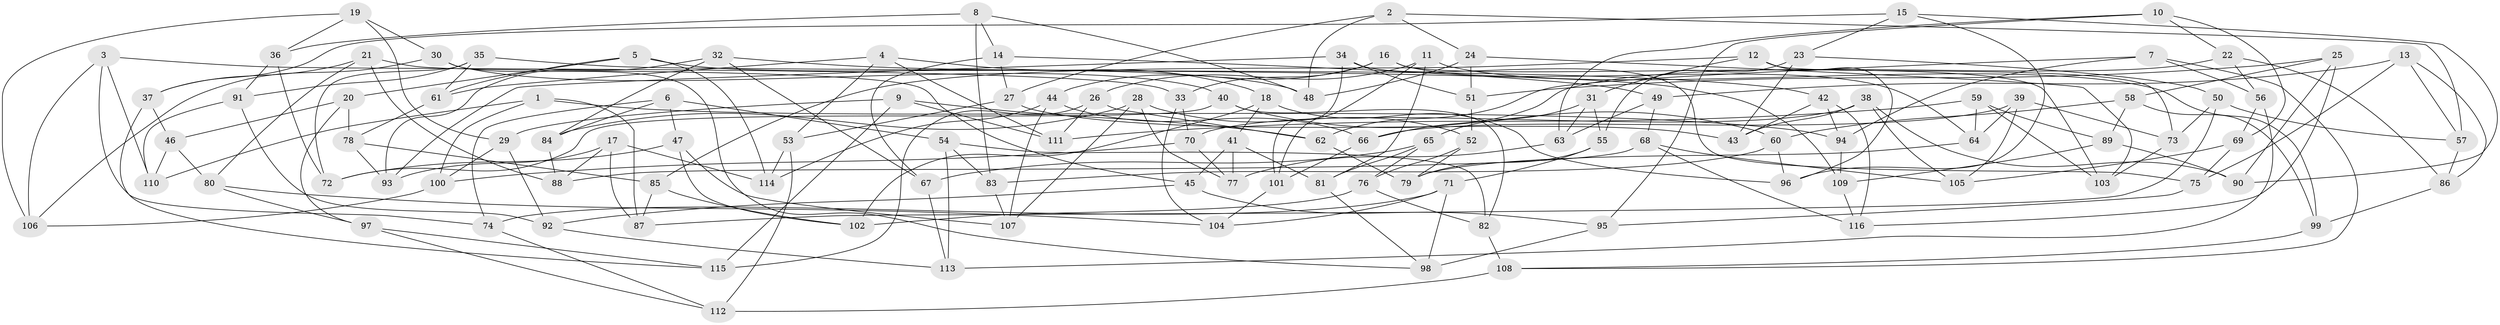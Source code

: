 // Generated by graph-tools (version 1.1) at 2025/27/03/09/25 03:27:02]
// undirected, 116 vertices, 232 edges
graph export_dot {
graph [start="1"]
  node [color=gray90,style=filled];
  1;
  2;
  3;
  4;
  5;
  6;
  7;
  8;
  9;
  10;
  11;
  12;
  13;
  14;
  15;
  16;
  17;
  18;
  19;
  20;
  21;
  22;
  23;
  24;
  25;
  26;
  27;
  28;
  29;
  30;
  31;
  32;
  33;
  34;
  35;
  36;
  37;
  38;
  39;
  40;
  41;
  42;
  43;
  44;
  45;
  46;
  47;
  48;
  49;
  50;
  51;
  52;
  53;
  54;
  55;
  56;
  57;
  58;
  59;
  60;
  61;
  62;
  63;
  64;
  65;
  66;
  67;
  68;
  69;
  70;
  71;
  72;
  73;
  74;
  75;
  76;
  77;
  78;
  79;
  80;
  81;
  82;
  83;
  84;
  85;
  86;
  87;
  88;
  89;
  90;
  91;
  92;
  93;
  94;
  95;
  96;
  97;
  98;
  99;
  100;
  101;
  102;
  103;
  104;
  105;
  106;
  107;
  108;
  109;
  110;
  111;
  112;
  113;
  114;
  115;
  116;
  1 -- 110;
  1 -- 87;
  1 -- 94;
  1 -- 100;
  2 -- 48;
  2 -- 57;
  2 -- 27;
  2 -- 24;
  3 -- 110;
  3 -- 74;
  3 -- 33;
  3 -- 106;
  4 -- 61;
  4 -- 53;
  4 -- 111;
  4 -- 18;
  5 -- 114;
  5 -- 20;
  5 -- 61;
  5 -- 48;
  6 -- 74;
  6 -- 84;
  6 -- 47;
  6 -- 54;
  7 -- 94;
  7 -- 62;
  7 -- 108;
  7 -- 56;
  8 -- 83;
  8 -- 48;
  8 -- 14;
  8 -- 36;
  9 -- 62;
  9 -- 115;
  9 -- 29;
  9 -- 111;
  10 -- 69;
  10 -- 63;
  10 -- 95;
  10 -- 22;
  11 -- 99;
  11 -- 26;
  11 -- 81;
  11 -- 101;
  12 -- 73;
  12 -- 85;
  12 -- 96;
  12 -- 31;
  13 -- 86;
  13 -- 49;
  13 -- 75;
  13 -- 57;
  14 -- 27;
  14 -- 49;
  14 -- 67;
  15 -- 23;
  15 -- 96;
  15 -- 37;
  15 -- 90;
  16 -- 44;
  16 -- 33;
  16 -- 103;
  16 -- 64;
  17 -- 88;
  17 -- 114;
  17 -- 93;
  17 -- 87;
  18 -- 96;
  18 -- 41;
  18 -- 102;
  19 -- 30;
  19 -- 36;
  19 -- 106;
  19 -- 29;
  20 -- 78;
  20 -- 46;
  20 -- 97;
  21 -- 37;
  21 -- 80;
  21 -- 45;
  21 -- 88;
  22 -- 66;
  22 -- 56;
  22 -- 86;
  23 -- 50;
  23 -- 55;
  23 -- 43;
  24 -- 48;
  24 -- 103;
  24 -- 51;
  25 -- 58;
  25 -- 116;
  25 -- 90;
  25 -- 51;
  26 -- 62;
  26 -- 115;
  26 -- 111;
  27 -- 53;
  27 -- 43;
  28 -- 84;
  28 -- 107;
  28 -- 77;
  28 -- 52;
  29 -- 100;
  29 -- 92;
  30 -- 40;
  30 -- 98;
  30 -- 106;
  31 -- 55;
  31 -- 63;
  31 -- 65;
  32 -- 93;
  32 -- 84;
  32 -- 67;
  32 -- 42;
  33 -- 70;
  33 -- 104;
  34 -- 101;
  34 -- 51;
  34 -- 93;
  34 -- 75;
  35 -- 91;
  35 -- 61;
  35 -- 109;
  35 -- 72;
  36 -- 72;
  36 -- 91;
  37 -- 115;
  37 -- 46;
  38 -- 43;
  38 -- 90;
  38 -- 70;
  38 -- 105;
  39 -- 73;
  39 -- 105;
  39 -- 66;
  39 -- 64;
  40 -- 72;
  40 -- 82;
  40 -- 60;
  41 -- 45;
  41 -- 81;
  41 -- 77;
  42 -- 43;
  42 -- 116;
  42 -- 94;
  44 -- 66;
  44 -- 114;
  44 -- 107;
  45 -- 92;
  45 -- 95;
  46 -- 80;
  46 -- 110;
  47 -- 107;
  47 -- 72;
  47 -- 102;
  49 -- 63;
  49 -- 68;
  50 -- 57;
  50 -- 87;
  50 -- 73;
  51 -- 52;
  52 -- 79;
  52 -- 76;
  53 -- 114;
  53 -- 112;
  54 -- 82;
  54 -- 83;
  54 -- 113;
  55 -- 79;
  55 -- 71;
  56 -- 113;
  56 -- 69;
  57 -- 86;
  58 -- 60;
  58 -- 89;
  58 -- 99;
  59 -- 89;
  59 -- 64;
  59 -- 103;
  59 -- 111;
  60 -- 83;
  60 -- 96;
  61 -- 78;
  62 -- 79;
  63 -- 77;
  64 -- 79;
  65 -- 67;
  65 -- 81;
  65 -- 76;
  66 -- 101;
  67 -- 113;
  68 -- 116;
  68 -- 88;
  68 -- 105;
  69 -- 75;
  69 -- 105;
  70 -- 100;
  70 -- 77;
  71 -- 104;
  71 -- 98;
  71 -- 74;
  73 -- 103;
  74 -- 112;
  75 -- 95;
  76 -- 102;
  76 -- 82;
  78 -- 85;
  78 -- 93;
  80 -- 97;
  80 -- 104;
  81 -- 98;
  82 -- 108;
  83 -- 107;
  84 -- 88;
  85 -- 87;
  85 -- 102;
  86 -- 99;
  89 -- 109;
  89 -- 90;
  91 -- 92;
  91 -- 110;
  92 -- 113;
  94 -- 109;
  95 -- 98;
  97 -- 112;
  97 -- 115;
  99 -- 108;
  100 -- 106;
  101 -- 104;
  108 -- 112;
  109 -- 116;
}
